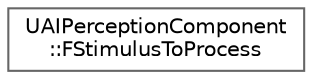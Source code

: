 digraph "Graphical Class Hierarchy"
{
 // INTERACTIVE_SVG=YES
 // LATEX_PDF_SIZE
  bgcolor="transparent";
  edge [fontname=Helvetica,fontsize=10,labelfontname=Helvetica,labelfontsize=10];
  node [fontname=Helvetica,fontsize=10,shape=box,height=0.2,width=0.4];
  rankdir="LR";
  Node0 [id="Node000000",label="UAIPerceptionComponent\l::FStimulusToProcess",height=0.2,width=0.4,color="grey40", fillcolor="white", style="filled",URL="$d0/df3/structUAIPerceptionComponent_1_1FStimulusToProcess.html",tooltip=" "];
}
